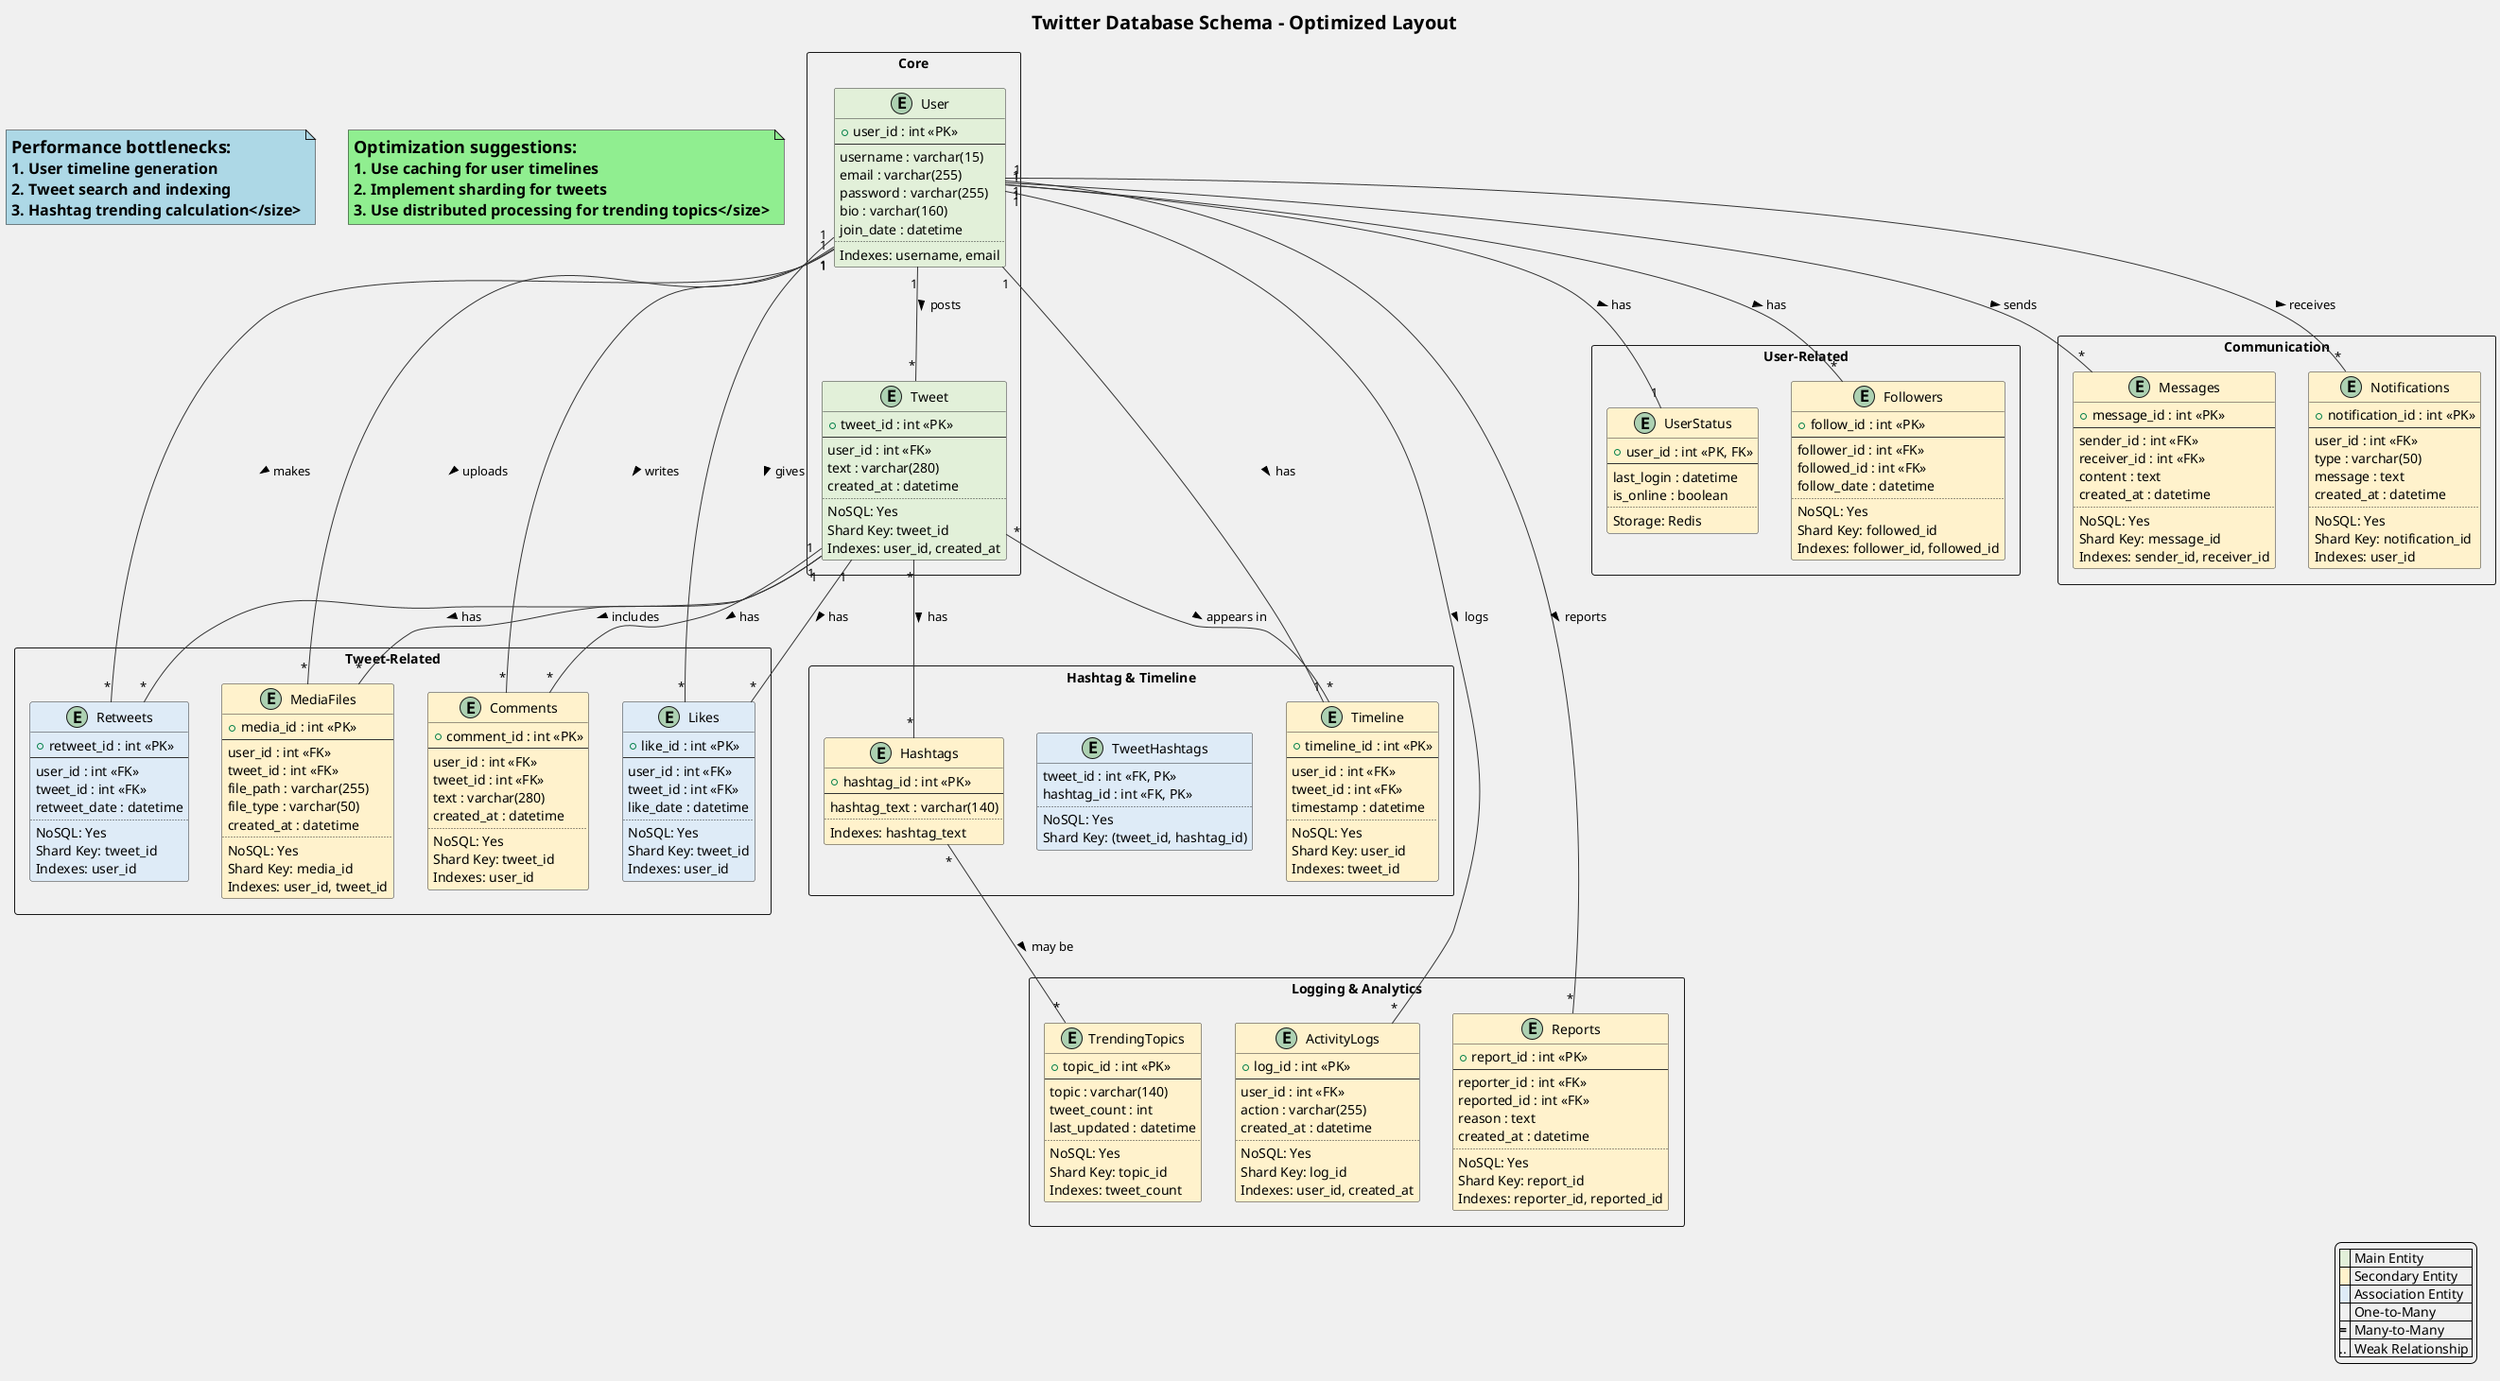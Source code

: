 @startuml

!define MAIN_ENTITY #E2F0D9
!define SECONDARY_ENTITY #FFF2CC
!define ASSOCIATION_ENTITY #DEEBF7

' Skin parameters
skinparam {
  backgroundColor #F0F0F0
  handwritten false
  shadowing false
  class {
    BackgroundColor #FFFFFF
    BorderColor #333333
    ArrowColor #333333
    FontName Arial
    FontSize 16
    AttributeFontSize 14
  }
  title {
    FontSize 20
    FontStyle bold
  }
  legend {
    FontSize 14
  }
  note {
    FontSize 16
    FontStyle bold
  }
}

title Twitter Database Schema - Optimized Layout

legend right
  |<#E2F0D9>| Main Entity |
  |<#FFF2CC>| Secondary Entity |
  |<#DEEBF7>| Association Entity |
  |= | One-to-Many |
  |== | Many-to-Many |
  |..| Weak Relationship |
endlegend

together {
  rectangle "Core" {
    entity "User" as user MAIN_ENTITY {
      +user_id : int <<PK>>
      --
      username : varchar(15)
      email : varchar(255)
      password : varchar(255)
      bio : varchar(160)
      join_date : datetime
      ..
      Indexes: username, email
    }
    
    entity "Tweet" as tweet MAIN_ENTITY {
      +tweet_id : int <<PK>>
      --
      user_id : int <<FK>>
      text : varchar(280)
      created_at : datetime
      ..
      NoSQL: Yes
      Shard Key: tweet_id
      Indexes: user_id, created_at
    }
  }
}

together {
  rectangle "User-Related" {
    entity "UserStatus" as userstatus SECONDARY_ENTITY {
      +user_id : int <<PK, FK>>
      --
      last_login : datetime
      is_online : boolean
      ..
      Storage: Redis
    }

    entity "Followers" as followers SECONDARY_ENTITY {
      +follow_id : int <<PK>>
      --
      follower_id : int <<FK>>
      followed_id : int <<FK>>
      follow_date : datetime
      ..
      NoSQL: Yes
      Shard Key: followed_id
      Indexes: follower_id, followed_id
    }
  }
}

together {
  rectangle "Tweet-Related" {
    entity "Comments" as comments SECONDARY_ENTITY {
      +comment_id : int <<PK>>
      --
      user_id : int <<FK>>
      tweet_id : int <<FK>>
      text : varchar(280)
      created_at : datetime
      ..
      NoSQL: Yes
      Shard Key: tweet_id
      Indexes: user_id
    }

    entity "Likes" as likes ASSOCIATION_ENTITY {
      +like_id : int <<PK>>
      --
      user_id : int <<FK>>
      tweet_id : int <<FK>>
      like_date : datetime
      ..
      NoSQL: Yes
      Shard Key: tweet_id
      Indexes: user_id
    }

    entity "Retweets" as retweets ASSOCIATION_ENTITY {
      +retweet_id : int <<PK>>
      --
      user_id : int <<FK>>
      tweet_id : int <<FK>>
      retweet_date : datetime
      ..
      NoSQL: Yes
      Shard Key: tweet_id
      Indexes: user_id
    }

    entity "MediaFiles" as media_files SECONDARY_ENTITY {
      +media_id : int <<PK>>
      --
      user_id : int <<FK>>
      tweet_id : int <<FK>>
      file_path : varchar(255)
      file_type : varchar(50)
      created_at : datetime
      ..
      NoSQL: Yes
      Shard Key: media_id
      Indexes: user_id, tweet_id
    }
  }
}

together {
  rectangle "Hashtag & Timeline" {
    entity "Hashtags" as hashtags SECONDARY_ENTITY {
      +hashtag_id : int <<PK>>
      --
      hashtag_text : varchar(140)
      ..
      Indexes: hashtag_text
    }

    entity "TweetHashtags" as tweet_hashtags ASSOCIATION_ENTITY {
      tweet_id : int <<FK, PK>>
      hashtag_id : int <<FK, PK>>
      ..
      NoSQL: Yes
      Shard Key: (tweet_id, hashtag_id)
    }

    entity "Timeline" as timeline SECONDARY_ENTITY {
      +timeline_id : int <<PK>>
      --
      user_id : int <<FK>>
      tweet_id : int <<FK>>
      timestamp : datetime
      ..
      NoSQL: Yes
      Shard Key: user_id
      Indexes: tweet_id
    }
  }
}

together {
  rectangle "Communication" {
    entity "Messages" as messages SECONDARY_ENTITY {
      +message_id : int <<PK>>
      --
      sender_id : int <<FK>>
      receiver_id : int <<FK>>
      content : text
      created_at : datetime
      ..
      NoSQL: Yes
      Shard Key: message_id
      Indexes: sender_id, receiver_id
    }

    entity "Notifications" as notifications SECONDARY_ENTITY {
      +notification_id : int <<PK>>
      --
      user_id : int <<FK>>
      type : varchar(50)
      message : text
      created_at : datetime
      ..
      NoSQL: Yes
      Shard Key: notification_id
      Indexes: user_id
    }
  }
}

together {
  rectangle "Logging & Analytics" {
    entity "ActivityLogs" as activity_logs SECONDARY_ENTITY {
      +log_id : int <<PK>>
      --
      user_id : int <<FK>>
      action : varchar(255)
      created_at : datetime
      ..
      NoSQL: Yes
      Shard Key: log_id
      Indexes: user_id, created_at
    }

    entity "Reports" as reports SECONDARY_ENTITY {
      +report_id : int <<PK>>
      --
      reporter_id : int <<FK>>
      reported_id : int <<FK>>
      reason : text
      created_at : datetime
      ..
      NoSQL: Yes
      Shard Key: report_id
      Indexes: reporter_id, reported_id
    }

    entity "TrendingTopics" as trending_topics SECONDARY_ENTITY {
      +topic_id : int <<PK>>
      --
      topic : varchar(140)
      tweet_count : int
      last_updated : datetime
      ..
      NoSQL: Yes
      Shard Key: topic_id
      Indexes: tweet_count
    }
  }
}

' Relationships
user "1" -- "1" userstatus : has >
user "1" -- "*" followers : has >
user "1" -- "*" messages : sends >
user "1" -- "*" notifications : receives >
user "1" -- "*" activity_logs : logs >
user "1" -- "*" reports : reports >
user "1" -- "*" tweet : posts >
user "1" -- "*" comments : writes >
user "1" -- "*" likes : gives >
user "1" -- "*" retweets : makes >
user "1" -- "1" timeline : has >
user "1" -- "*" media_files : uploads >

tweet "1" -- "*" likes : has >
tweet "1" -- "*" retweets : has >
tweet "1" -- "*" comments : has >
tweet "*" -- "*" hashtags : has >
tweet "1" -- "*" media_files : includes >

tweet "*" -- "*" timeline : appears in >

hashtags "*" -- "*" trending_topics : may be >

note as N1 #lightblue
  <size:18>Performance bottlenecks:</size>
  <size:16>1. User timeline generation
  2. Tweet search and indexing
  3. Hashtag trending calculation</size>
endnote

note as N2 #lightgreen
  <size:18>Optimization suggestions:</size>
  <size:16>1. Use caching for user timelines
  2. Implement sharding for tweets
  3. Use distributed processing for trending topics</size>
endnote

@enduml